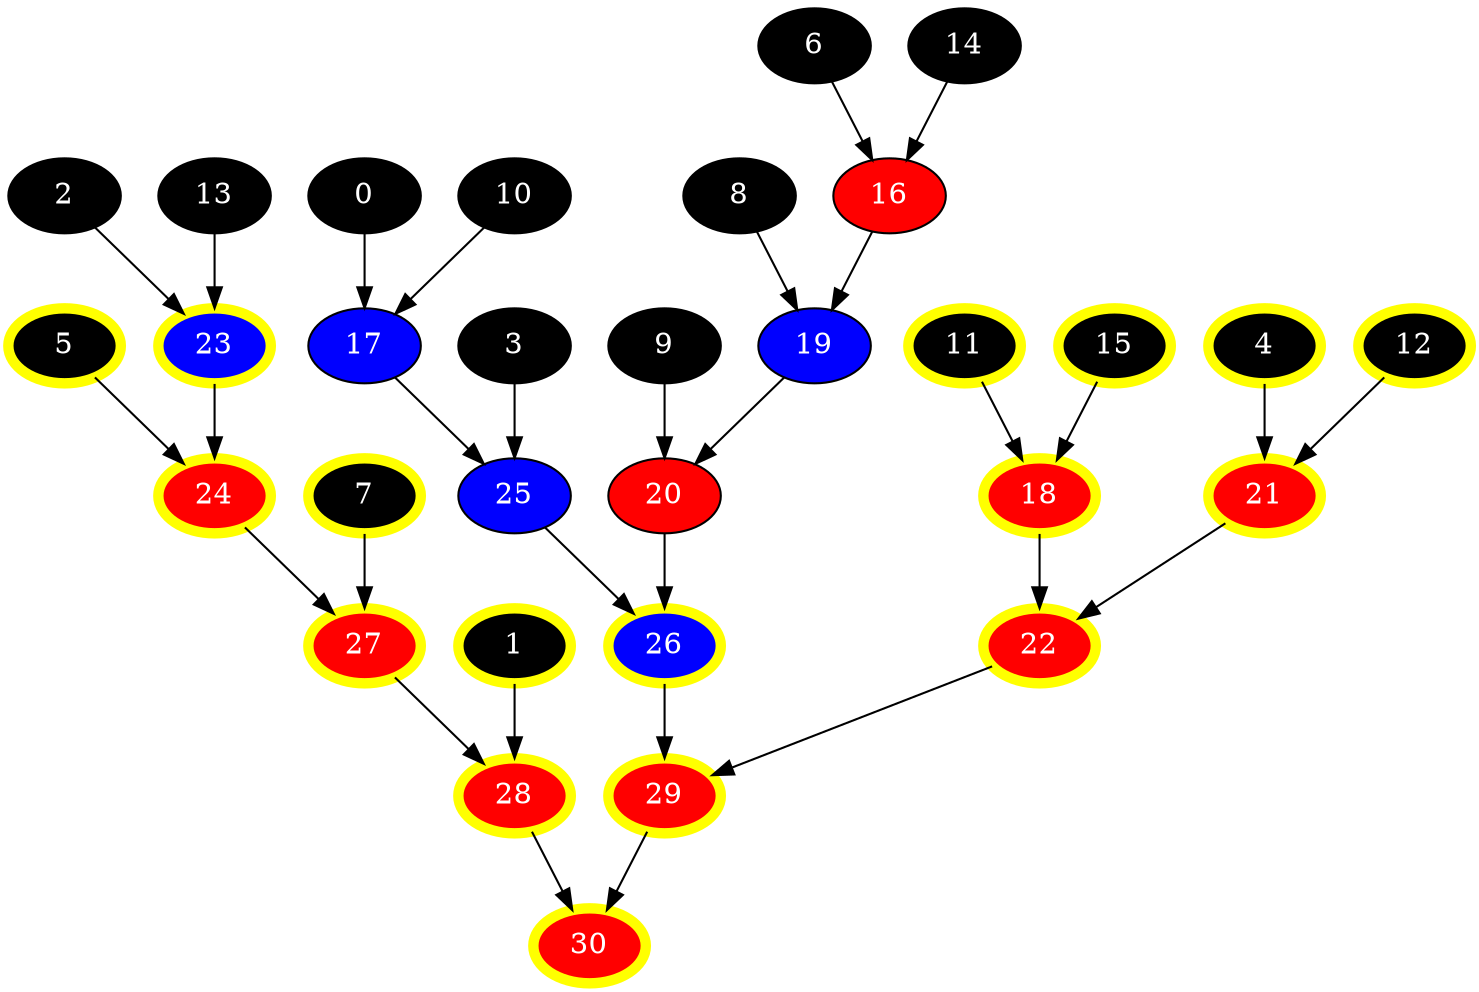 digraph {
	0 [fillcolor=black fontcolor=white style=filled]
	1 [color=yellow fillcolor=black fontcolor=white penwidth=5 style=filled]
	2 [fillcolor=black fontcolor=white style=filled]
	3 [fillcolor=black fontcolor=white style=filled]
	4 [color=yellow fillcolor=black fontcolor=white penwidth=5 style=filled]
	5 [color=yellow fillcolor=black fontcolor=white penwidth=5 style=filled]
	6 [fillcolor=black fontcolor=white style=filled]
	7 [color=yellow fillcolor=black fontcolor=white penwidth=5 style=filled]
	8 [fillcolor=black fontcolor=white style=filled]
	9 [fillcolor=black fontcolor=white style=filled]
	10 [fillcolor=black fontcolor=white style=filled]
	11 [color=yellow fillcolor=black fontcolor=white penwidth=5 style=filled]
	12 [color=yellow fillcolor=black fontcolor=white penwidth=5 style=filled]
	13 [fillcolor=black fontcolor=white style=filled]
	14 [fillcolor=black fontcolor=white style=filled]
	15 [color=yellow fillcolor=black fontcolor=white penwidth=5 style=filled]
	16 [fillcolor=red fontcolor=white style=filled]
	14 -> 16
	6 -> 16
	17 [fillcolor=blue fontcolor=white style=filled]
	10 -> 17
	0 -> 17
	18 [color=yellow fillcolor=red fontcolor=white penwidth=5 style=filled]
	15 -> 18
	11 -> 18
	19 [fillcolor=blue fontcolor=white style=filled]
	16 -> 19
	8 -> 19
	20 [fillcolor=red fontcolor=white style=filled]
	9 -> 20
	19 -> 20
	21 [color=yellow fillcolor=red fontcolor=white penwidth=5 style=filled]
	4 -> 21
	12 -> 21
	22 [color=yellow fillcolor=red fontcolor=white penwidth=5 style=filled]
	18 -> 22
	21 -> 22
	23 [color=yellow fillcolor=blue fontcolor=white penwidth=5 style=filled]
	2 -> 23
	13 -> 23
	24 [color=yellow fillcolor=red fontcolor=white penwidth=5 style=filled]
	23 -> 24
	5 -> 24
	25 [fillcolor=blue fontcolor=white style=filled]
	17 -> 25
	3 -> 25
	26 [color=yellow fillcolor=blue fontcolor=white penwidth=5 style=filled]
	20 -> 26
	25 -> 26
	27 [color=yellow fillcolor=red fontcolor=white penwidth=5 style=filled]
	7 -> 27
	24 -> 27
	28 [color=yellow fillcolor=red fontcolor=white penwidth=5 style=filled]
	1 -> 28
	27 -> 28
	29 [color=yellow fillcolor=red fontcolor=white penwidth=5 style=filled]
	22 -> 29
	26 -> 29
	30 [color=yellow fillcolor=red fontcolor=white penwidth=5 style=filled]
	29 -> 30
	28 -> 30
}
